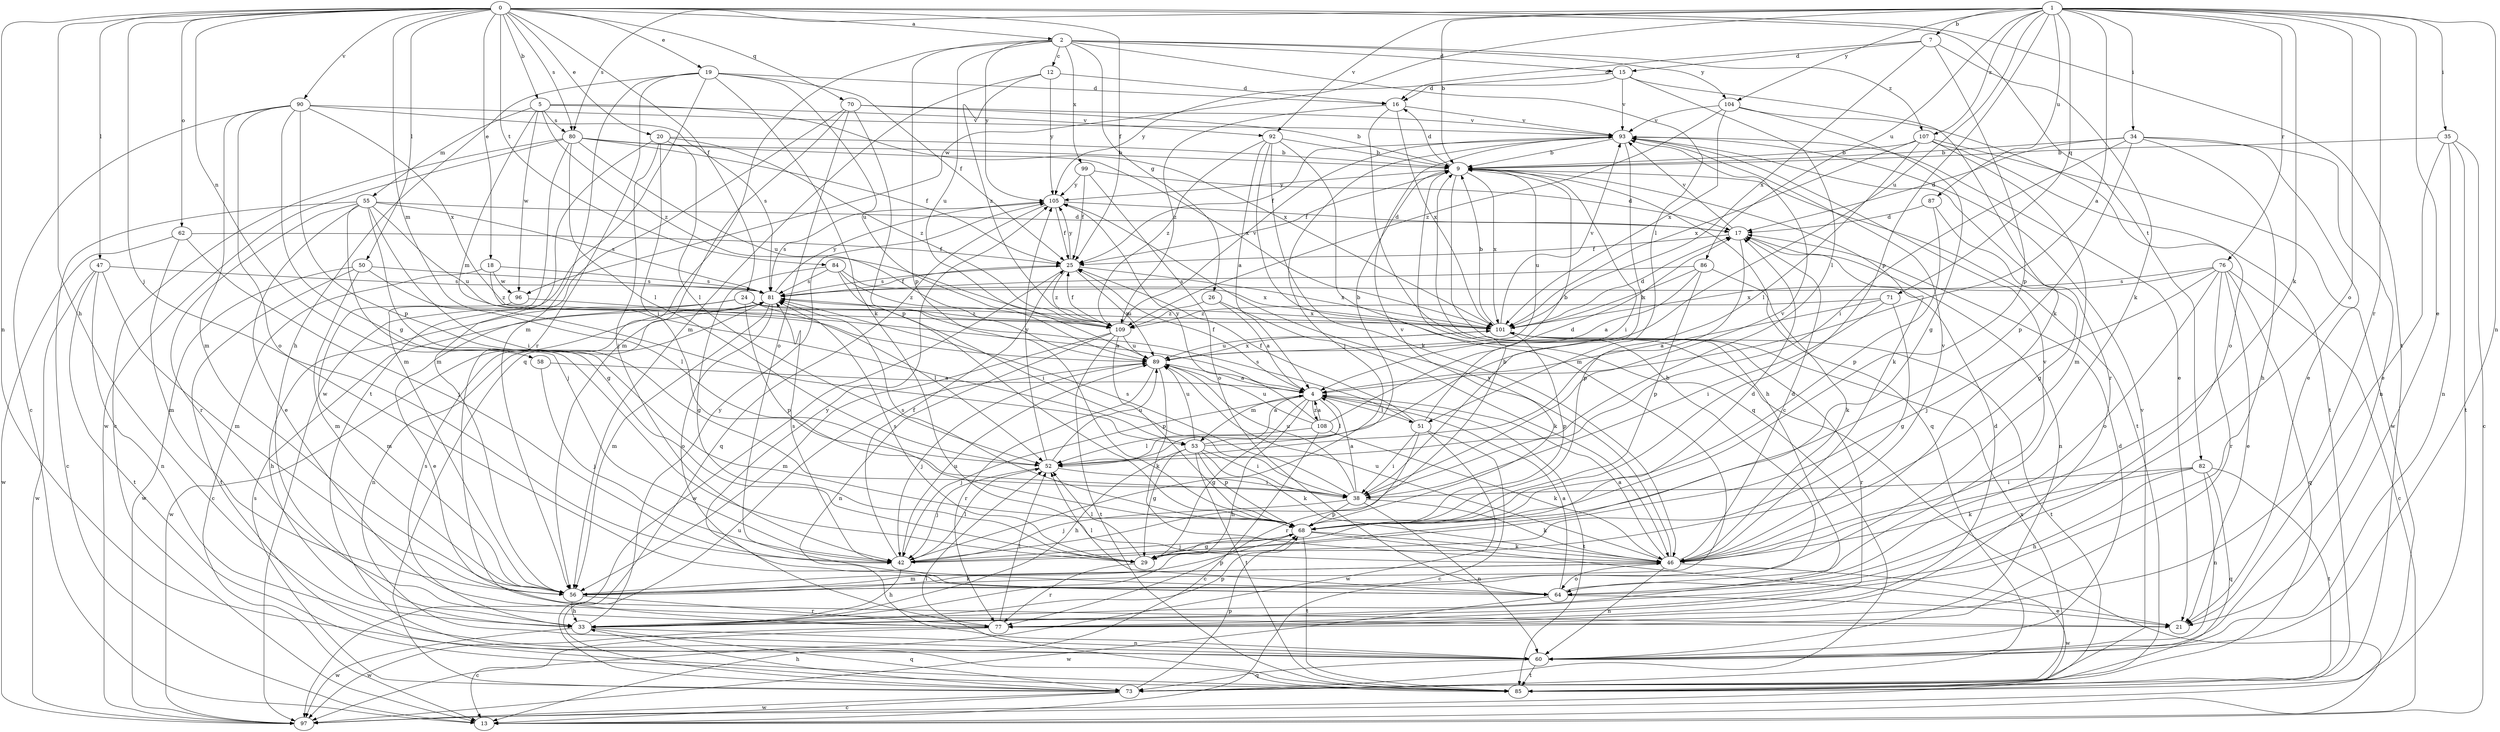 strict digraph  {
0;
1;
2;
4;
5;
7;
9;
12;
13;
15;
16;
17;
18;
19;
20;
21;
24;
25;
26;
29;
33;
34;
35;
38;
42;
46;
47;
50;
51;
52;
53;
55;
56;
58;
60;
62;
64;
68;
70;
71;
73;
76;
77;
80;
81;
82;
84;
85;
86;
87;
89;
90;
92;
93;
96;
97;
99;
101;
104;
105;
107;
108;
109;
0 -> 2  [label=a];
0 -> 5  [label=b];
0 -> 18  [label=e];
0 -> 19  [label=e];
0 -> 20  [label=e];
0 -> 24  [label=f];
0 -> 25  [label=f];
0 -> 33  [label=h];
0 -> 42  [label=j];
0 -> 47  [label=l];
0 -> 50  [label=l];
0 -> 53  [label=m];
0 -> 58  [label=n];
0 -> 60  [label=n];
0 -> 62  [label=o];
0 -> 70  [label=q];
0 -> 80  [label=s];
0 -> 82  [label=t];
0 -> 84  [label=t];
0 -> 85  [label=t];
0 -> 90  [label=v];
1 -> 4  [label=a];
1 -> 7  [label=b];
1 -> 9  [label=b];
1 -> 21  [label=e];
1 -> 34  [label=i];
1 -> 35  [label=i];
1 -> 46  [label=k];
1 -> 60  [label=n];
1 -> 64  [label=o];
1 -> 68  [label=p];
1 -> 71  [label=q];
1 -> 76  [label=r];
1 -> 77  [label=r];
1 -> 80  [label=s];
1 -> 86  [label=u];
1 -> 87  [label=u];
1 -> 89  [label=u];
1 -> 92  [label=v];
1 -> 96  [label=w];
1 -> 104  [label=y];
1 -> 107  [label=z];
2 -> 12  [label=c];
2 -> 15  [label=d];
2 -> 26  [label=g];
2 -> 51  [label=l];
2 -> 68  [label=p];
2 -> 73  [label=q];
2 -> 89  [label=u];
2 -> 99  [label=x];
2 -> 104  [label=y];
2 -> 105  [label=y];
2 -> 107  [label=z];
4 -> 25  [label=f];
4 -> 29  [label=g];
4 -> 33  [label=h];
4 -> 42  [label=j];
4 -> 51  [label=l];
4 -> 52  [label=l];
4 -> 53  [label=m];
4 -> 85  [label=t];
4 -> 108  [label=z];
5 -> 53  [label=m];
5 -> 55  [label=m];
5 -> 80  [label=s];
5 -> 92  [label=v];
5 -> 96  [label=w];
5 -> 101  [label=x];
5 -> 109  [label=z];
7 -> 15  [label=d];
7 -> 16  [label=d];
7 -> 46  [label=k];
7 -> 68  [label=p];
7 -> 101  [label=x];
9 -> 16  [label=d];
9 -> 25  [label=f];
9 -> 33  [label=h];
9 -> 38  [label=i];
9 -> 46  [label=k];
9 -> 73  [label=q];
9 -> 85  [label=t];
9 -> 89  [label=u];
9 -> 101  [label=x];
9 -> 105  [label=y];
12 -> 16  [label=d];
12 -> 56  [label=m];
12 -> 105  [label=y];
12 -> 109  [label=z];
15 -> 16  [label=d];
15 -> 46  [label=k];
15 -> 52  [label=l];
15 -> 93  [label=v];
15 -> 105  [label=y];
16 -> 13  [label=c];
16 -> 93  [label=v];
16 -> 101  [label=x];
16 -> 109  [label=z];
17 -> 25  [label=f];
17 -> 60  [label=n];
17 -> 68  [label=p];
17 -> 93  [label=v];
18 -> 13  [label=c];
18 -> 81  [label=s];
18 -> 96  [label=w];
18 -> 109  [label=z];
19 -> 16  [label=d];
19 -> 25  [label=f];
19 -> 33  [label=h];
19 -> 46  [label=k];
19 -> 56  [label=m];
19 -> 77  [label=r];
19 -> 89  [label=u];
19 -> 97  [label=w];
20 -> 9  [label=b];
20 -> 38  [label=i];
20 -> 42  [label=j];
20 -> 52  [label=l];
20 -> 56  [label=m];
20 -> 109  [label=z];
24 -> 21  [label=e];
24 -> 33  [label=h];
24 -> 52  [label=l];
24 -> 68  [label=p];
24 -> 101  [label=x];
24 -> 109  [label=z];
25 -> 81  [label=s];
25 -> 89  [label=u];
25 -> 97  [label=w];
25 -> 101  [label=x];
25 -> 105  [label=y];
25 -> 109  [label=z];
26 -> 4  [label=a];
26 -> 46  [label=k];
26 -> 109  [label=z];
29 -> 52  [label=l];
29 -> 77  [label=r];
29 -> 81  [label=s];
33 -> 60  [label=n];
33 -> 68  [label=p];
33 -> 73  [label=q];
33 -> 81  [label=s];
33 -> 97  [label=w];
33 -> 105  [label=y];
34 -> 9  [label=b];
34 -> 17  [label=d];
34 -> 21  [label=e];
34 -> 33  [label=h];
34 -> 38  [label=i];
34 -> 60  [label=n];
34 -> 68  [label=p];
35 -> 9  [label=b];
35 -> 13  [label=c];
35 -> 21  [label=e];
35 -> 60  [label=n];
35 -> 85  [label=t];
38 -> 4  [label=a];
38 -> 42  [label=j];
38 -> 46  [label=k];
38 -> 60  [label=n];
38 -> 68  [label=p];
38 -> 81  [label=s];
38 -> 89  [label=u];
38 -> 93  [label=v];
42 -> 9  [label=b];
42 -> 17  [label=d];
42 -> 25  [label=f];
42 -> 33  [label=h];
42 -> 52  [label=l];
42 -> 81  [label=s];
42 -> 89  [label=u];
46 -> 4  [label=a];
46 -> 17  [label=d];
46 -> 56  [label=m];
46 -> 60  [label=n];
46 -> 64  [label=o];
46 -> 89  [label=u];
46 -> 93  [label=v];
46 -> 97  [label=w];
46 -> 105  [label=y];
47 -> 56  [label=m];
47 -> 60  [label=n];
47 -> 81  [label=s];
47 -> 85  [label=t];
47 -> 97  [label=w];
50 -> 52  [label=l];
50 -> 56  [label=m];
50 -> 81  [label=s];
50 -> 85  [label=t];
50 -> 97  [label=w];
51 -> 9  [label=b];
51 -> 13  [label=c];
51 -> 25  [label=f];
51 -> 38  [label=i];
51 -> 77  [label=r];
51 -> 81  [label=s];
51 -> 97  [label=w];
52 -> 38  [label=i];
52 -> 42  [label=j];
52 -> 89  [label=u];
52 -> 105  [label=y];
53 -> 4  [label=a];
53 -> 9  [label=b];
53 -> 29  [label=g];
53 -> 33  [label=h];
53 -> 38  [label=i];
53 -> 46  [label=k];
53 -> 68  [label=p];
53 -> 85  [label=t];
53 -> 89  [label=u];
55 -> 13  [label=c];
55 -> 17  [label=d];
55 -> 21  [label=e];
55 -> 29  [label=g];
55 -> 38  [label=i];
55 -> 42  [label=j];
55 -> 77  [label=r];
55 -> 81  [label=s];
55 -> 89  [label=u];
56 -> 9  [label=b];
56 -> 33  [label=h];
56 -> 46  [label=k];
56 -> 68  [label=p];
56 -> 77  [label=r];
58 -> 4  [label=a];
58 -> 42  [label=j];
60 -> 17  [label=d];
60 -> 73  [label=q];
60 -> 85  [label=t];
62 -> 25  [label=f];
62 -> 42  [label=j];
62 -> 56  [label=m];
62 -> 97  [label=w];
64 -> 4  [label=a];
64 -> 21  [label=e];
64 -> 52  [label=l];
64 -> 93  [label=v];
64 -> 97  [label=w];
68 -> 21  [label=e];
68 -> 29  [label=g];
68 -> 42  [label=j];
68 -> 46  [label=k];
68 -> 81  [label=s];
68 -> 85  [label=t];
68 -> 93  [label=v];
70 -> 9  [label=b];
70 -> 56  [label=m];
70 -> 64  [label=o];
70 -> 68  [label=p];
70 -> 85  [label=t];
70 -> 93  [label=v];
71 -> 4  [label=a];
71 -> 29  [label=g];
71 -> 38  [label=i];
71 -> 109  [label=z];
73 -> 13  [label=c];
73 -> 33  [label=h];
73 -> 68  [label=p];
73 -> 81  [label=s];
73 -> 89  [label=u];
73 -> 93  [label=v];
73 -> 97  [label=w];
73 -> 101  [label=x];
76 -> 13  [label=c];
76 -> 21  [label=e];
76 -> 42  [label=j];
76 -> 64  [label=o];
76 -> 73  [label=q];
76 -> 77  [label=r];
76 -> 81  [label=s];
76 -> 101  [label=x];
77 -> 13  [label=c];
77 -> 17  [label=d];
77 -> 52  [label=l];
77 -> 97  [label=w];
77 -> 105  [label=y];
80 -> 9  [label=b];
80 -> 13  [label=c];
80 -> 25  [label=f];
80 -> 52  [label=l];
80 -> 56  [label=m];
80 -> 89  [label=u];
80 -> 97  [label=w];
80 -> 101  [label=x];
81 -> 25  [label=f];
81 -> 56  [label=m];
81 -> 60  [label=n];
81 -> 64  [label=o];
81 -> 97  [label=w];
81 -> 101  [label=x];
81 -> 105  [label=y];
82 -> 33  [label=h];
82 -> 38  [label=i];
82 -> 46  [label=k];
82 -> 60  [label=n];
82 -> 73  [label=q];
82 -> 85  [label=t];
84 -> 29  [label=g];
84 -> 38  [label=i];
84 -> 81  [label=s];
84 -> 101  [label=x];
84 -> 109  [label=z];
85 -> 52  [label=l];
86 -> 4  [label=a];
86 -> 46  [label=k];
86 -> 68  [label=p];
86 -> 81  [label=s];
86 -> 101  [label=x];
87 -> 17  [label=d];
87 -> 29  [label=g];
87 -> 68  [label=p];
89 -> 4  [label=a];
89 -> 42  [label=j];
89 -> 46  [label=k];
89 -> 77  [label=r];
89 -> 101  [label=x];
90 -> 13  [label=c];
90 -> 29  [label=g];
90 -> 56  [label=m];
90 -> 64  [label=o];
90 -> 68  [label=p];
90 -> 81  [label=s];
90 -> 93  [label=v];
90 -> 101  [label=x];
92 -> 4  [label=a];
92 -> 9  [label=b];
92 -> 46  [label=k];
92 -> 56  [label=m];
92 -> 73  [label=q];
92 -> 109  [label=z];
93 -> 9  [label=b];
93 -> 21  [label=e];
93 -> 25  [label=f];
93 -> 42  [label=j];
93 -> 52  [label=l];
93 -> 77  [label=r];
96 -> 4  [label=a];
96 -> 56  [label=m];
99 -> 17  [label=d];
99 -> 25  [label=f];
99 -> 64  [label=o];
99 -> 105  [label=y];
101 -> 9  [label=b];
101 -> 17  [label=d];
101 -> 68  [label=p];
101 -> 77  [label=r];
101 -> 85  [label=t];
101 -> 89  [label=u];
101 -> 93  [label=v];
104 -> 29  [label=g];
104 -> 64  [label=o];
104 -> 93  [label=v];
104 -> 101  [label=x];
104 -> 109  [label=z];
105 -> 17  [label=d];
105 -> 25  [label=f];
105 -> 73  [label=q];
105 -> 81  [label=s];
107 -> 9  [label=b];
107 -> 52  [label=l];
107 -> 56  [label=m];
107 -> 85  [label=t];
107 -> 97  [label=w];
107 -> 101  [label=x];
108 -> 4  [label=a];
108 -> 13  [label=c];
108 -> 17  [label=d];
108 -> 46  [label=k];
108 -> 52  [label=l];
108 -> 89  [label=u];
108 -> 105  [label=y];
109 -> 25  [label=f];
109 -> 56  [label=m];
109 -> 60  [label=n];
109 -> 68  [label=p];
109 -> 85  [label=t];
109 -> 89  [label=u];
109 -> 93  [label=v];
}
